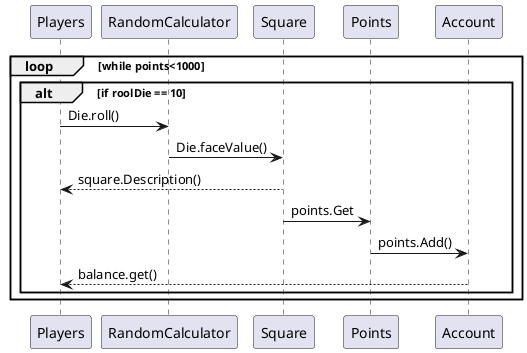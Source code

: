 @startuml
'https://plantuml.com/sequence-diagram

loop while points<1000
alt if roolDie == 10
Players -> RandomCalculator: Die.roll()
RandomCalculator -> Square: Die.faceValue()
Square --> Players: square.Description()
Square -> Points: points.Get
Points ->Account: points.Add()
Account --> Players: balance.get()
end
end

@enduml